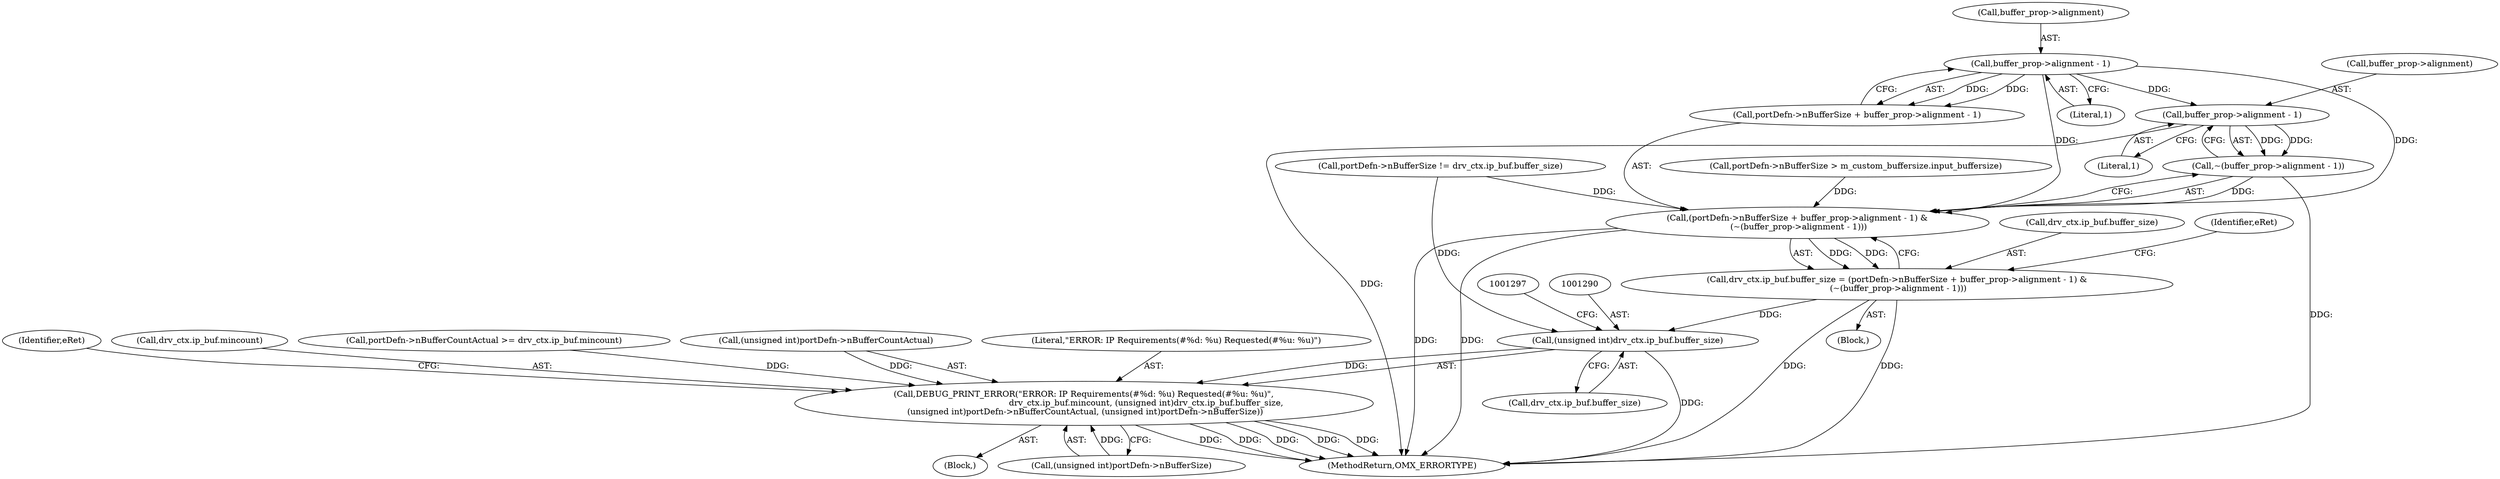 digraph "0_Android_560ccdb509a7b86186fac0fce1b25bd9a3e6a6e8_2@pointer" {
"1001268" [label="(Call,buffer_prop->alignment - 1)"];
"1001262" [label="(Call,buffer_prop->alignment - 1)"];
"1001267" [label="(Call,~(buffer_prop->alignment - 1))"];
"1001257" [label="(Call,(portDefn->nBufferSize + buffer_prop->alignment - 1) &\n (~(buffer_prop->alignment - 1)))"];
"1001251" [label="(Call,drv_ctx.ip_buf.buffer_size = (portDefn->nBufferSize + buffer_prop->alignment - 1) &\n (~(buffer_prop->alignment - 1)))"];
"1001289" [label="(Call,(unsigned int)drv_ctx.ip_buf.buffer_size)"];
"1001282" [label="(Call,DEBUG_PRINT_ERROR(\"ERROR: IP Requirements(#%d: %u) Requested(#%u: %u)\",\n                                               drv_ctx.ip_buf.mincount, (unsigned int)drv_ctx.ip_buf.buffer_size,\n (unsigned int)portDefn->nBufferCountActual, (unsigned int)portDefn->nBufferSize))"];
"1001296" [label="(Call,(unsigned int)portDefn->nBufferCountActual)"];
"1001282" [label="(Call,DEBUG_PRINT_ERROR(\"ERROR: IP Requirements(#%d: %u) Requested(#%u: %u)\",\n                                               drv_ctx.ip_buf.mincount, (unsigned int)drv_ctx.ip_buf.buffer_size,\n (unsigned int)portDefn->nBufferCountActual, (unsigned int)portDefn->nBufferSize))"];
"1001263" [label="(Call,buffer_prop->alignment)"];
"1001281" [label="(Block,)"];
"1001251" [label="(Call,drv_ctx.ip_buf.buffer_size = (portDefn->nBufferSize + buffer_prop->alignment - 1) &\n (~(buffer_prop->alignment - 1)))"];
"1001222" [label="(Call,portDefn->nBufferSize != drv_ctx.ip_buf.buffer_size)"];
"1001283" [label="(Literal,\"ERROR: IP Requirements(#%d: %u) Requested(#%u: %u)\")"];
"1001301" [label="(Call,(unsigned int)portDefn->nBufferSize)"];
"1001268" [label="(Call,buffer_prop->alignment - 1)"];
"1001291" [label="(Call,drv_ctx.ip_buf.buffer_size)"];
"1001258" [label="(Call,portDefn->nBufferSize + buffer_prop->alignment - 1)"];
"1001266" [label="(Literal,1)"];
"1001307" [label="(Identifier,eRet)"];
"1003102" [label="(MethodReturn,OMX_ERRORTYPE)"];
"1001284" [label="(Call,drv_ctx.ip_buf.mincount)"];
"1001262" [label="(Call,buffer_prop->alignment - 1)"];
"1001213" [label="(Call,portDefn->nBufferCountActual >= drv_ctx.ip_buf.mincount)"];
"1001267" [label="(Call,~(buffer_prop->alignment - 1))"];
"1001252" [label="(Call,drv_ctx.ip_buf.buffer_size)"];
"1001191" [label="(Call,portDefn->nBufferSize > m_custom_buffersize.input_buffersize)"];
"1001269" [label="(Call,buffer_prop->alignment)"];
"1001257" [label="(Call,(portDefn->nBufferSize + buffer_prop->alignment - 1) &\n (~(buffer_prop->alignment - 1)))"];
"1001272" [label="(Literal,1)"];
"1001274" [label="(Identifier,eRet)"];
"1001231" [label="(Block,)"];
"1001289" [label="(Call,(unsigned int)drv_ctx.ip_buf.buffer_size)"];
"1001268" -> "1001267"  [label="AST: "];
"1001268" -> "1001272"  [label="CFG: "];
"1001269" -> "1001268"  [label="AST: "];
"1001272" -> "1001268"  [label="AST: "];
"1001267" -> "1001268"  [label="CFG: "];
"1001268" -> "1003102"  [label="DDG: "];
"1001268" -> "1001267"  [label="DDG: "];
"1001268" -> "1001267"  [label="DDG: "];
"1001262" -> "1001268"  [label="DDG: "];
"1001262" -> "1001258"  [label="AST: "];
"1001262" -> "1001266"  [label="CFG: "];
"1001263" -> "1001262"  [label="AST: "];
"1001266" -> "1001262"  [label="AST: "];
"1001258" -> "1001262"  [label="CFG: "];
"1001262" -> "1001257"  [label="DDG: "];
"1001262" -> "1001257"  [label="DDG: "];
"1001262" -> "1001258"  [label="DDG: "];
"1001262" -> "1001258"  [label="DDG: "];
"1001267" -> "1001257"  [label="AST: "];
"1001257" -> "1001267"  [label="CFG: "];
"1001267" -> "1003102"  [label="DDG: "];
"1001267" -> "1001257"  [label="DDG: "];
"1001257" -> "1001251"  [label="AST: "];
"1001258" -> "1001257"  [label="AST: "];
"1001251" -> "1001257"  [label="CFG: "];
"1001257" -> "1003102"  [label="DDG: "];
"1001257" -> "1003102"  [label="DDG: "];
"1001257" -> "1001251"  [label="DDG: "];
"1001257" -> "1001251"  [label="DDG: "];
"1001222" -> "1001257"  [label="DDG: "];
"1001191" -> "1001257"  [label="DDG: "];
"1001251" -> "1001231"  [label="AST: "];
"1001252" -> "1001251"  [label="AST: "];
"1001274" -> "1001251"  [label="CFG: "];
"1001251" -> "1003102"  [label="DDG: "];
"1001251" -> "1003102"  [label="DDG: "];
"1001251" -> "1001289"  [label="DDG: "];
"1001289" -> "1001282"  [label="AST: "];
"1001289" -> "1001291"  [label="CFG: "];
"1001290" -> "1001289"  [label="AST: "];
"1001291" -> "1001289"  [label="AST: "];
"1001297" -> "1001289"  [label="CFG: "];
"1001289" -> "1003102"  [label="DDG: "];
"1001289" -> "1001282"  [label="DDG: "];
"1001222" -> "1001289"  [label="DDG: "];
"1001282" -> "1001281"  [label="AST: "];
"1001282" -> "1001301"  [label="CFG: "];
"1001283" -> "1001282"  [label="AST: "];
"1001284" -> "1001282"  [label="AST: "];
"1001296" -> "1001282"  [label="AST: "];
"1001301" -> "1001282"  [label="AST: "];
"1001307" -> "1001282"  [label="CFG: "];
"1001282" -> "1003102"  [label="DDG: "];
"1001282" -> "1003102"  [label="DDG: "];
"1001282" -> "1003102"  [label="DDG: "];
"1001282" -> "1003102"  [label="DDG: "];
"1001282" -> "1003102"  [label="DDG: "];
"1001213" -> "1001282"  [label="DDG: "];
"1001296" -> "1001282"  [label="DDG: "];
"1001301" -> "1001282"  [label="DDG: "];
}
